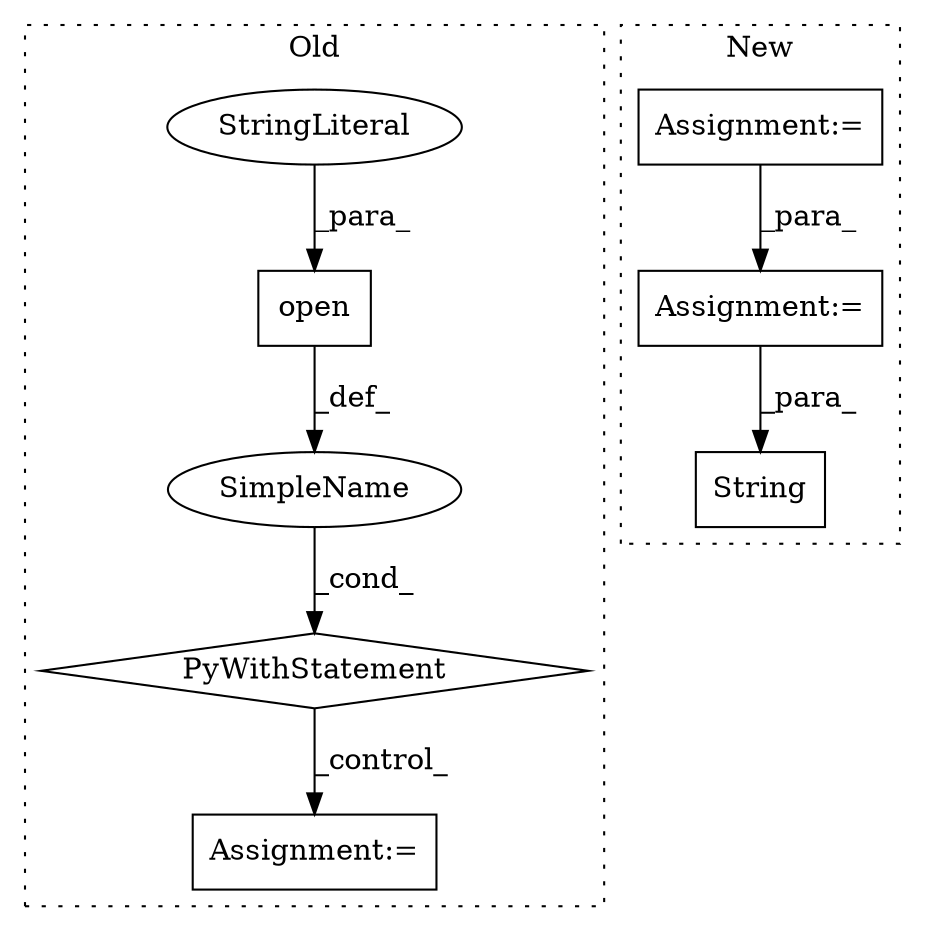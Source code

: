 digraph G {
subgraph cluster0 {
1 [label="PyWithStatement" a="104" s="7930,7969" l="10,2" shape="diamond"];
3 [label="Assignment:=" a="7" s="7986" l="8" shape="box"];
4 [label="SimpleName" a="42" s="" l="" shape="ellipse"];
5 [label="open" a="32" s="7940,7968" l="5,1" shape="box"];
6 [label="StringLiteral" a="45" s="7965" l="3" shape="ellipse"];
label = "Old";
style="dotted";
}
subgraph cluster1 {
2 [label="String" a="32" s="8706,8721" l="7,1" shape="box"];
7 [label="Assignment:=" a="7" s="8142" l="4" shape="box"];
8 [label="Assignment:=" a="7" s="8528" l="1" shape="box"];
label = "New";
style="dotted";
}
1 -> 3 [label="_control_"];
4 -> 1 [label="_cond_"];
5 -> 4 [label="_def_"];
6 -> 5 [label="_para_"];
7 -> 8 [label="_para_"];
8 -> 2 [label="_para_"];
}